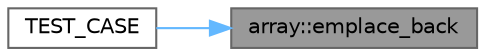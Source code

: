 digraph "array::emplace_back"
{
 // LATEX_PDF_SIZE
  bgcolor="transparent";
  edge [fontname=Helvetica,fontsize=10,labelfontname=Helvetica,labelfontsize=10];
  node [fontname=Helvetica,fontsize=10,shape=box,height=0.2,width=0.4];
  rankdir="RL";
  Node1 [id="Node000001",label="array::emplace_back",height=0.2,width=0.4,color="gray40", fillcolor="grey60", style="filled", fontcolor="black",tooltip="Emplaces a new element at the end of the array."];
  Node1 -> Node2 [id="edge3_Node000001_Node000002",dir="back",color="steelblue1",style="solid",tooltip=" "];
  Node2 [id="Node000002",label="TEST_CASE",height=0.2,width=0.4,color="grey40", fillcolor="white", style="filled",URL="$manipulating__arrays_8cpp.html#a312dbfcc06daa038c5cdc5379e4bd538",tooltip=" "];
}
